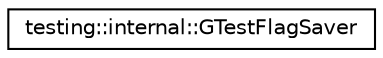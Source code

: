 digraph G
{
  edge [fontname="Helvetica",fontsize="10",labelfontname="Helvetica",labelfontsize="10"];
  node [fontname="Helvetica",fontsize="10",shape=record];
  rankdir="LR";
  Node1 [label="testing::internal::GTestFlagSaver",height=0.2,width=0.4,color="black", fillcolor="white", style="filled",URL="$classtesting_1_1internal_1_1GTestFlagSaver.html"];
}
